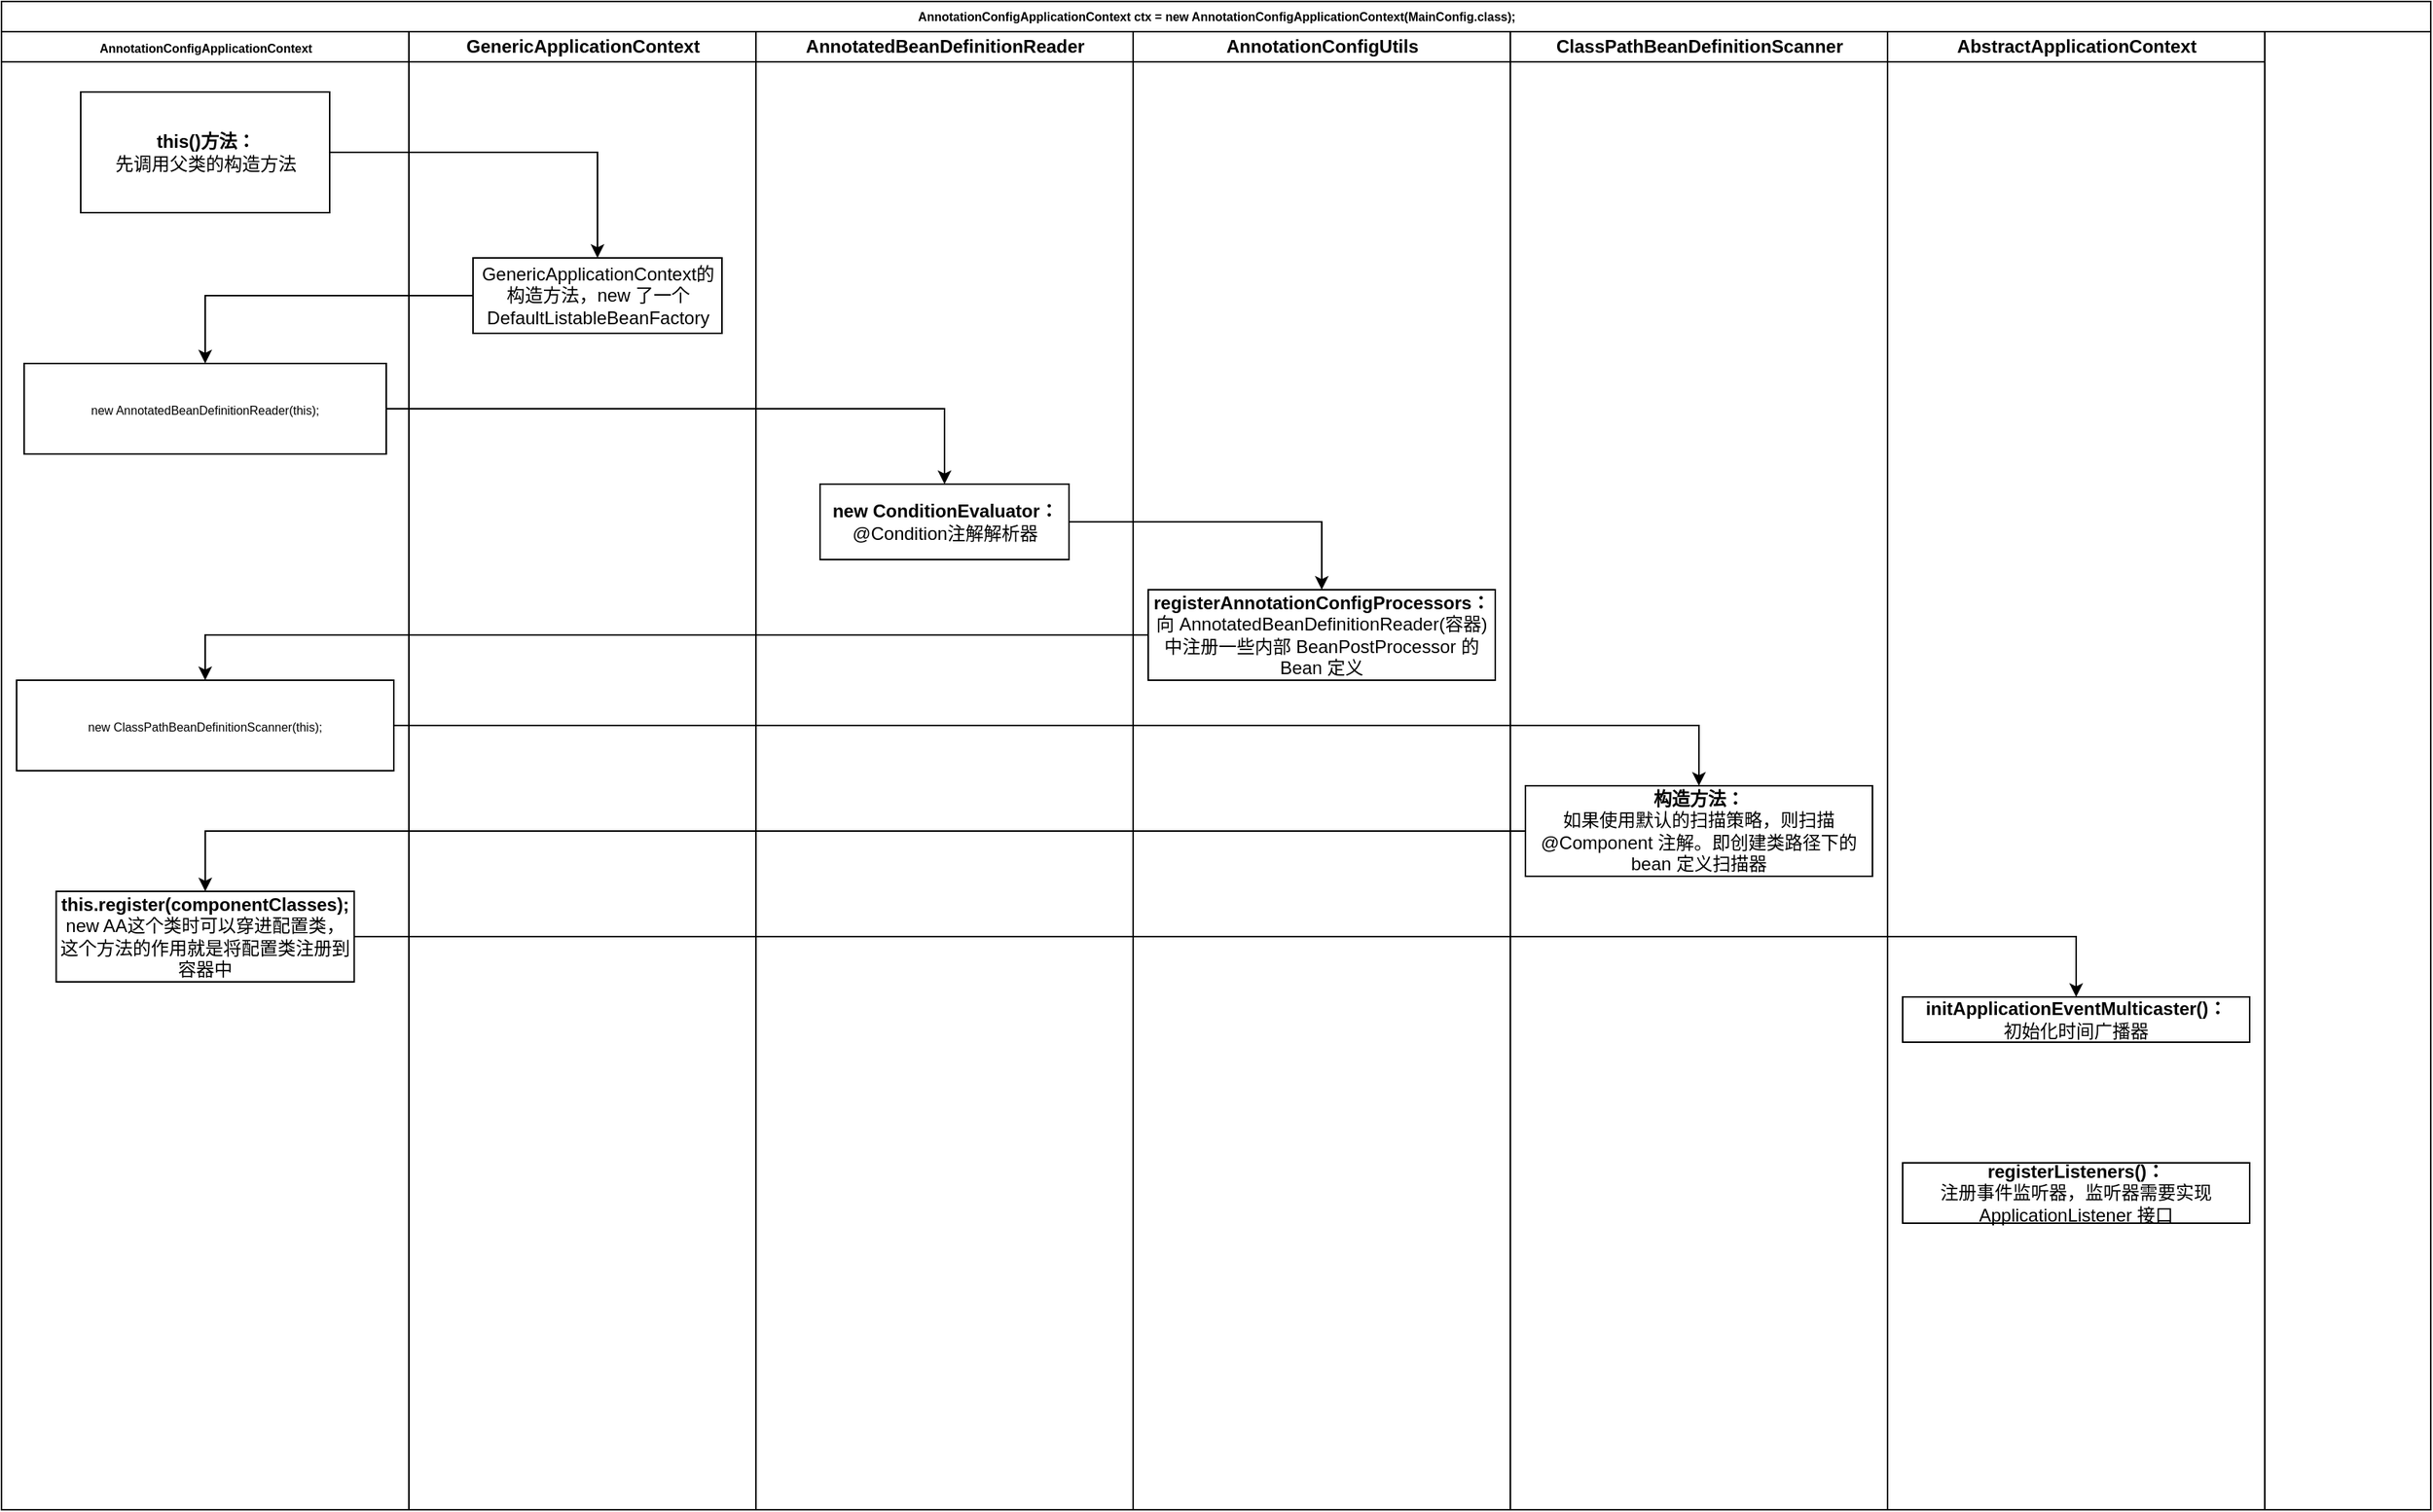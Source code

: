 <mxfile version="21.3.8" type="github">
  <diagram name="Page-1" id="74e2e168-ea6b-b213-b513-2b3c1d86103e">
    <mxGraphModel dx="985" dy="670" grid="1" gridSize="10" guides="1" tooltips="1" connect="1" arrows="1" fold="1" page="1" pageScale="1" pageWidth="1100" pageHeight="850" background="none" math="0" shadow="0">
      <root>
        <mxCell id="0" />
        <mxCell id="1" parent="0" />
        <mxCell id="77e6c97f196da883-1" value="&lt;strong style=&quot;text-align: start;&quot;&gt;&lt;font style=&quot;font-size: 8px;&quot; face=&quot;Helvetica&quot;&gt;&lt;font style=&quot;&quot;&gt;AnnotationConfigApplicationContext ctx = new A&lt;/font&gt;&lt;font style=&quot;&quot;&gt;nnotationConfigApplicationContext(MainConfig.class);&lt;/font&gt;&lt;/font&gt;&lt;/strong&gt;" style="swimlane;html=1;childLayout=stackLayout;startSize=20;rounded=0;shadow=0;labelBackgroundColor=none;strokeWidth=1;fontFamily=Verdana;fontSize=8;align=center;" parent="1" vertex="1">
          <mxGeometry x="10" y="10" width="1610" height="1000" as="geometry">
            <mxRectangle x="10" y="20" width="70" height="30" as="alternateBounds" />
          </mxGeometry>
        </mxCell>
        <mxCell id="77e6c97f196da883-2" value="&lt;strong style=&quot;text-align: start;&quot;&gt;&lt;font style=&quot;font-size: 8px;&quot;&gt;AnnotationConfigApplicationContext&lt;/font&gt;&lt;/strong&gt;" style="swimlane;html=1;startSize=20;" parent="77e6c97f196da883-1" vertex="1">
          <mxGeometry y="20" width="270" height="980" as="geometry">
            <mxRectangle y="20" width="40" height="730" as="alternateBounds" />
          </mxGeometry>
        </mxCell>
        <mxCell id="hCjVSl2V77esxhgFQinN-2" value="&lt;b&gt;this()方法：&lt;/b&gt;&lt;br&gt;先调用父类的构造方法&lt;br&gt;" style="rounded=0;whiteSpace=wrap;html=1;" vertex="1" parent="77e6c97f196da883-2">
          <mxGeometry x="52.5" y="40" width="165" height="80" as="geometry" />
        </mxCell>
        <mxCell id="hCjVSl2V77esxhgFQinN-8" value="&lt;div style=&quot;&quot;&gt;&lt;pre style=&quot;&quot;&gt;&lt;font face=&quot;Helvetica&quot; style=&quot;font-size: 8px;&quot;&gt;new AnnotatedBeanDefinitionReader(this);&lt;/font&gt;&lt;/pre&gt;&lt;/div&gt;" style="rounded=0;whiteSpace=wrap;html=1;" vertex="1" parent="77e6c97f196da883-2">
          <mxGeometry x="15" y="220" width="240" height="60" as="geometry" />
        </mxCell>
        <mxCell id="hCjVSl2V77esxhgFQinN-44" value="&lt;div style=&quot;&quot;&gt;&lt;pre style=&quot;&quot;&gt;&lt;div style=&quot;&quot;&gt;&lt;pre style=&quot;&quot;&gt;&lt;font style=&quot;font-size: 8px;&quot; face=&quot;Helvetica&quot;&gt;new ClassPathBeanDefinitionScanner(this);&lt;/font&gt;&lt;/pre&gt;&lt;/div&gt;&lt;/pre&gt;&lt;/div&gt;" style="rounded=0;whiteSpace=wrap;html=1;" vertex="1" parent="77e6c97f196da883-2">
          <mxGeometry x="10" y="430" width="250" height="60" as="geometry" />
        </mxCell>
        <mxCell id="hCjVSl2V77esxhgFQinN-49" value="&lt;b&gt;this.register(componentClasses);&lt;/b&gt;&lt;br&gt;new AA这个类时可以穿进配置类，这个方法的作用就是将配置类注册到容器中" style="rounded=0;whiteSpace=wrap;html=1;" vertex="1" parent="77e6c97f196da883-2">
          <mxGeometry x="36.25" y="570" width="197.5" height="60" as="geometry" />
        </mxCell>
        <mxCell id="hCjVSl2V77esxhgFQinN-4" value="GenericApplicationContext" style="swimlane;html=1;startSize=20;" vertex="1" parent="77e6c97f196da883-1">
          <mxGeometry x="270" y="20" width="230" height="980" as="geometry">
            <mxRectangle y="20" width="40" height="730" as="alternateBounds" />
          </mxGeometry>
        </mxCell>
        <mxCell id="hCjVSl2V77esxhgFQinN-5" value="GenericApplicationContext的构造方法，new 了一个DefaultListableBeanFactory" style="rounded=0;whiteSpace=wrap;html=1;" vertex="1" parent="hCjVSl2V77esxhgFQinN-4">
          <mxGeometry x="42.5" y="150" width="165" height="50" as="geometry" />
        </mxCell>
        <mxCell id="hCjVSl2V77esxhgFQinN-11" value="AnnotatedBeanDefinitionReader" style="swimlane;html=1;startSize=20;" vertex="1" parent="77e6c97f196da883-1">
          <mxGeometry x="500" y="20" width="250" height="980" as="geometry">
            <mxRectangle y="20" width="40" height="730" as="alternateBounds" />
          </mxGeometry>
        </mxCell>
        <mxCell id="hCjVSl2V77esxhgFQinN-12" value="&lt;b&gt;new ConditionEvaluator：&lt;br&gt;&lt;/b&gt;@Condition注解解析器" style="rounded=0;whiteSpace=wrap;html=1;" vertex="1" parent="hCjVSl2V77esxhgFQinN-11">
          <mxGeometry x="42.5" y="300" width="165" height="50" as="geometry" />
        </mxCell>
        <mxCell id="hCjVSl2V77esxhgFQinN-9" style="edgeStyle=orthogonalEdgeStyle;rounded=0;orthogonalLoop=1;jettySize=auto;html=1;" edge="1" parent="77e6c97f196da883-1" source="hCjVSl2V77esxhgFQinN-2" target="hCjVSl2V77esxhgFQinN-5">
          <mxGeometry relative="1" as="geometry" />
        </mxCell>
        <mxCell id="hCjVSl2V77esxhgFQinN-10" style="edgeStyle=orthogonalEdgeStyle;rounded=0;orthogonalLoop=1;jettySize=auto;html=1;entryX=0.5;entryY=0;entryDx=0;entryDy=0;" edge="1" parent="77e6c97f196da883-1" source="hCjVSl2V77esxhgFQinN-5" target="hCjVSl2V77esxhgFQinN-8">
          <mxGeometry relative="1" as="geometry" />
        </mxCell>
        <mxCell id="hCjVSl2V77esxhgFQinN-13" style="edgeStyle=orthogonalEdgeStyle;rounded=0;orthogonalLoop=1;jettySize=auto;html=1;entryX=0.5;entryY=0;entryDx=0;entryDy=0;" edge="1" parent="77e6c97f196da883-1" source="hCjVSl2V77esxhgFQinN-8" target="hCjVSl2V77esxhgFQinN-12">
          <mxGeometry relative="1" as="geometry" />
        </mxCell>
        <mxCell id="hCjVSl2V77esxhgFQinN-32" style="edgeStyle=orthogonalEdgeStyle;rounded=0;orthogonalLoop=1;jettySize=auto;html=1;entryX=0.5;entryY=0;entryDx=0;entryDy=0;" edge="1" parent="77e6c97f196da883-1" source="hCjVSl2V77esxhgFQinN-12" target="hCjVSl2V77esxhgFQinN-26">
          <mxGeometry relative="1" as="geometry" />
        </mxCell>
        <mxCell id="hCjVSl2V77esxhgFQinN-25" value="AnnotationConfigUtils" style="swimlane;html=1;startSize=20;" vertex="1" parent="77e6c97f196da883-1">
          <mxGeometry x="750" y="20" width="250" height="980" as="geometry">
            <mxRectangle y="20" width="40" height="730" as="alternateBounds" />
          </mxGeometry>
        </mxCell>
        <mxCell id="hCjVSl2V77esxhgFQinN-26" value="&lt;b&gt;registerAnnotationConfigProcessors：&lt;/b&gt;&lt;br&gt;向&amp;nbsp;AnnotatedBeanDefinitionReader(容器)&lt;span style=&quot;background-color: initial;&quot;&gt;中注册一些内部 BeanPostProcessor 的 Bean 定义&lt;/span&gt;" style="rounded=0;whiteSpace=wrap;html=1;" vertex="1" parent="hCjVSl2V77esxhgFQinN-25">
          <mxGeometry x="10" y="370" width="230" height="60" as="geometry" />
        </mxCell>
        <mxCell id="hCjVSl2V77esxhgFQinN-45" style="edgeStyle=orthogonalEdgeStyle;rounded=0;orthogonalLoop=1;jettySize=auto;html=1;entryX=0.5;entryY=0;entryDx=0;entryDy=0;" edge="1" parent="77e6c97f196da883-1" source="hCjVSl2V77esxhgFQinN-26" target="hCjVSl2V77esxhgFQinN-44">
          <mxGeometry relative="1" as="geometry" />
        </mxCell>
        <mxCell id="hCjVSl2V77esxhgFQinN-46" value="ClassPathBeanDefinitionScanner" style="swimlane;html=1;startSize=20;" vertex="1" parent="77e6c97f196da883-1">
          <mxGeometry x="1000" y="20" width="250" height="980" as="geometry">
            <mxRectangle y="20" width="40" height="730" as="alternateBounds" />
          </mxGeometry>
        </mxCell>
        <mxCell id="hCjVSl2V77esxhgFQinN-47" value="&lt;b&gt;构造方法&lt;span style=&quot;background-color: initial;&quot;&gt;：&lt;br&gt;&lt;/span&gt;&lt;/b&gt;如果使用默认的扫描策略，则扫描 @Component 注解。即创建类路径下的 bean 定义扫描器" style="rounded=0;whiteSpace=wrap;html=1;" vertex="1" parent="hCjVSl2V77esxhgFQinN-46">
          <mxGeometry x="10" y="500" width="230" height="60" as="geometry" />
        </mxCell>
        <mxCell id="hCjVSl2V77esxhgFQinN-48" style="edgeStyle=orthogonalEdgeStyle;rounded=0;orthogonalLoop=1;jettySize=auto;html=1;" edge="1" parent="77e6c97f196da883-1" source="hCjVSl2V77esxhgFQinN-44" target="hCjVSl2V77esxhgFQinN-47">
          <mxGeometry relative="1" as="geometry" />
        </mxCell>
        <mxCell id="hCjVSl2V77esxhgFQinN-50" style="edgeStyle=orthogonalEdgeStyle;rounded=0;orthogonalLoop=1;jettySize=auto;html=1;" edge="1" parent="77e6c97f196da883-1" source="hCjVSl2V77esxhgFQinN-47" target="hCjVSl2V77esxhgFQinN-49">
          <mxGeometry relative="1" as="geometry" />
        </mxCell>
        <mxCell id="hCjVSl2V77esxhgFQinN-53" value="AbstractApplicationContext" style="swimlane;html=1;startSize=20;" vertex="1" parent="1">
          <mxGeometry x="1260" y="30" width="250" height="980" as="geometry">
            <mxRectangle y="20" width="40" height="730" as="alternateBounds" />
          </mxGeometry>
        </mxCell>
        <mxCell id="hCjVSl2V77esxhgFQinN-54" value="&lt;b&gt;initApplicationEventMulticaster()&lt;/b&gt;&lt;span style=&quot;font-weight: bold; background-color: initial;&quot;&gt;：&lt;br&gt;&lt;/span&gt;初始化时间广播器" style="rounded=0;whiteSpace=wrap;html=1;" vertex="1" parent="hCjVSl2V77esxhgFQinN-53">
          <mxGeometry x="10" y="640" width="230" height="30" as="geometry" />
        </mxCell>
        <mxCell id="hCjVSl2V77esxhgFQinN-56" value="&lt;span style=&quot;background-color: initial;&quot;&gt;&lt;b&gt;registerListeners()：&lt;/b&gt;&lt;br&gt;&lt;/span&gt;注册事件监听器，监听器需要实现 ApplicationListener 接口" style="rounded=0;whiteSpace=wrap;html=1;" vertex="1" parent="hCjVSl2V77esxhgFQinN-53">
          <mxGeometry x="10" y="750" width="230" height="40" as="geometry" />
        </mxCell>
        <mxCell id="hCjVSl2V77esxhgFQinN-55" style="edgeStyle=orthogonalEdgeStyle;rounded=0;orthogonalLoop=1;jettySize=auto;html=1;" edge="1" parent="1" source="hCjVSl2V77esxhgFQinN-49" target="hCjVSl2V77esxhgFQinN-54">
          <mxGeometry relative="1" as="geometry" />
        </mxCell>
      </root>
    </mxGraphModel>
  </diagram>
</mxfile>
